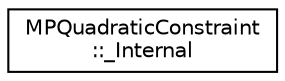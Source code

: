 digraph "Graphical Class Hierarchy"
{
 // LATEX_PDF_SIZE
  edge [fontname="Helvetica",fontsize="10",labelfontname="Helvetica",labelfontsize="10"];
  node [fontname="Helvetica",fontsize="10",shape=record];
  rankdir="LR";
  Node0 [label="MPQuadraticConstraint\l::_Internal",height=0.2,width=0.4,color="black", fillcolor="white", style="filled",URL="$classoperations__research_1_1_m_p_quadratic_constraint_1_1___internal.html",tooltip=" "];
}
